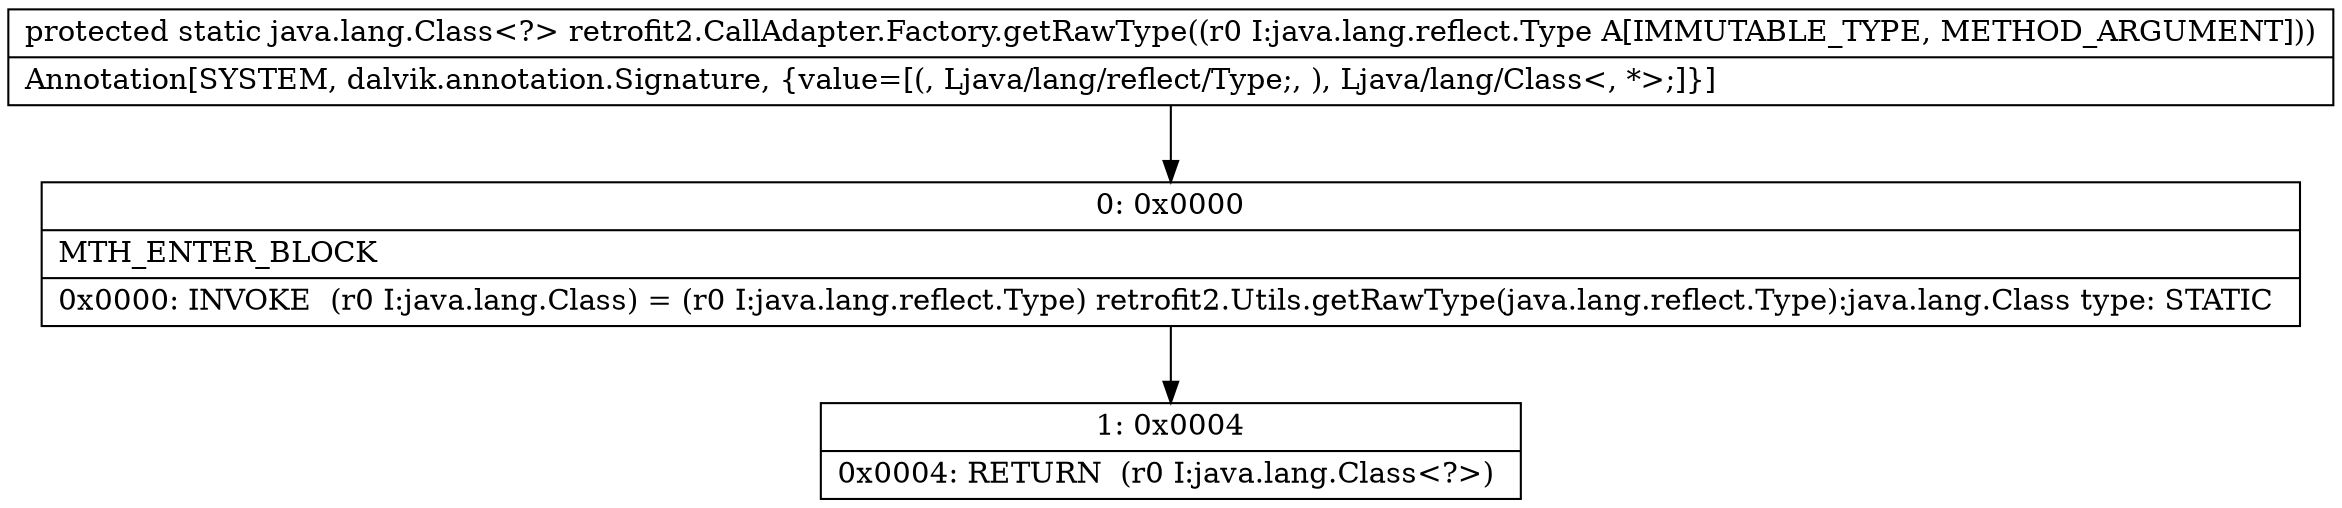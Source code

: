 digraph "CFG forretrofit2.CallAdapter.Factory.getRawType(Ljava\/lang\/reflect\/Type;)Ljava\/lang\/Class;" {
Node_0 [shape=record,label="{0\:\ 0x0000|MTH_ENTER_BLOCK\l|0x0000: INVOKE  (r0 I:java.lang.Class) = (r0 I:java.lang.reflect.Type) retrofit2.Utils.getRawType(java.lang.reflect.Type):java.lang.Class type: STATIC \l}"];
Node_1 [shape=record,label="{1\:\ 0x0004|0x0004: RETURN  (r0 I:java.lang.Class\<?\>) \l}"];
MethodNode[shape=record,label="{protected static java.lang.Class\<?\> retrofit2.CallAdapter.Factory.getRawType((r0 I:java.lang.reflect.Type A[IMMUTABLE_TYPE, METHOD_ARGUMENT]))  | Annotation[SYSTEM, dalvik.annotation.Signature, \{value=[(, Ljava\/lang\/reflect\/Type;, ), Ljava\/lang\/Class\<, *\>;]\}]\l}"];
MethodNode -> Node_0;
Node_0 -> Node_1;
}

